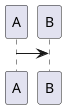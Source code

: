 {
  "sha1": "mhvlwtypxorihn2ls83gj0gmr6jc6qh",
  "insertion": {
    "when": "2024-06-03T18:59:35.277Z",
    "url": "https://github.com/plantuml/plantuml/issues/1096",
    "user": "plantuml@gmail.com"
  }
}
@startuml
!pragma teoz true
& A -> B
@enduml
